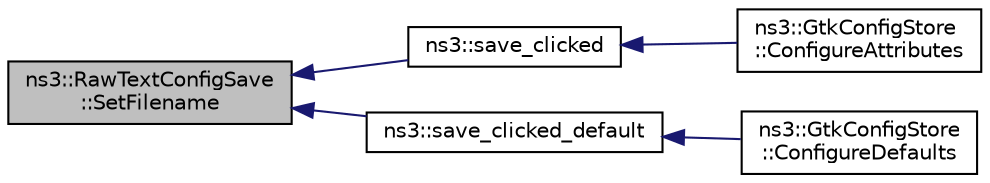digraph "ns3::RawTextConfigSave::SetFilename"
{
  edge [fontname="Helvetica",fontsize="10",labelfontname="Helvetica",labelfontsize="10"];
  node [fontname="Helvetica",fontsize="10",shape=record];
  rankdir="LR";
  Node1 [label="ns3::RawTextConfigSave\l::SetFilename",height=0.2,width=0.4,color="black", fillcolor="grey75", style="filled", fontcolor="black"];
  Node1 -> Node2 [dir="back",color="midnightblue",fontsize="10",style="solid"];
  Node2 [label="ns3::save_clicked",height=0.2,width=0.4,color="black", fillcolor="white", style="filled",URL="$d7/d2e/namespacens3.html#a963273e5e65bfa7288d4645d4f2ec607"];
  Node2 -> Node3 [dir="back",color="midnightblue",fontsize="10",style="solid"];
  Node3 [label="ns3::GtkConfigStore\l::ConfigureAttributes",height=0.2,width=0.4,color="black", fillcolor="white", style="filled",URL="$db/dd5/classns3_1_1GtkConfigStore.html#a95d2d8169cd6a9770af48f7cf62d24fb"];
  Node1 -> Node4 [dir="back",color="midnightblue",fontsize="10",style="solid"];
  Node4 [label="ns3::save_clicked_default",height=0.2,width=0.4,color="black", fillcolor="white", style="filled",URL="$d7/d2e/namespacens3.html#ae70b84ab7090f1eaa73e7209be9400d2"];
  Node4 -> Node5 [dir="back",color="midnightblue",fontsize="10",style="solid"];
  Node5 [label="ns3::GtkConfigStore\l::ConfigureDefaults",height=0.2,width=0.4,color="black", fillcolor="white", style="filled",URL="$db/dd5/classns3_1_1GtkConfigStore.html#aa6bc1c922ac60a9cef7134875f98bd24"];
}
